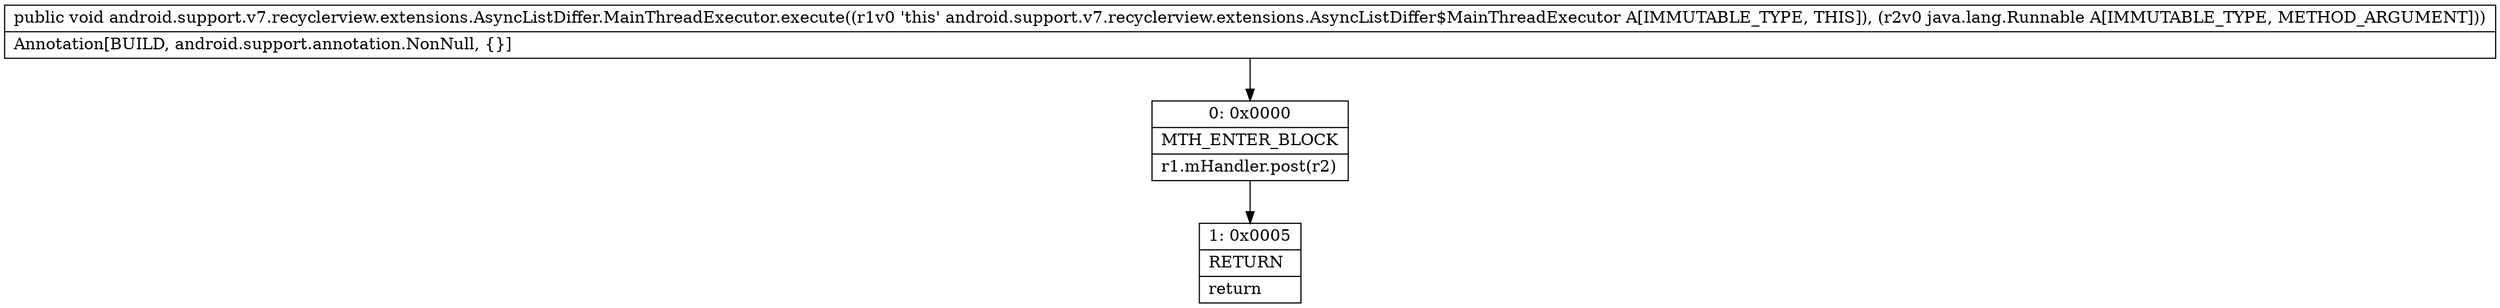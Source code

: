 digraph "CFG forandroid.support.v7.recyclerview.extensions.AsyncListDiffer.MainThreadExecutor.execute(Ljava\/lang\/Runnable;)V" {
Node_0 [shape=record,label="{0\:\ 0x0000|MTH_ENTER_BLOCK\l|r1.mHandler.post(r2)\l}"];
Node_1 [shape=record,label="{1\:\ 0x0005|RETURN\l|return\l}"];
MethodNode[shape=record,label="{public void android.support.v7.recyclerview.extensions.AsyncListDiffer.MainThreadExecutor.execute((r1v0 'this' android.support.v7.recyclerview.extensions.AsyncListDiffer$MainThreadExecutor A[IMMUTABLE_TYPE, THIS]), (r2v0 java.lang.Runnable A[IMMUTABLE_TYPE, METHOD_ARGUMENT]))  | Annotation[BUILD, android.support.annotation.NonNull, \{\}]\l}"];
MethodNode -> Node_0;
Node_0 -> Node_1;
}

